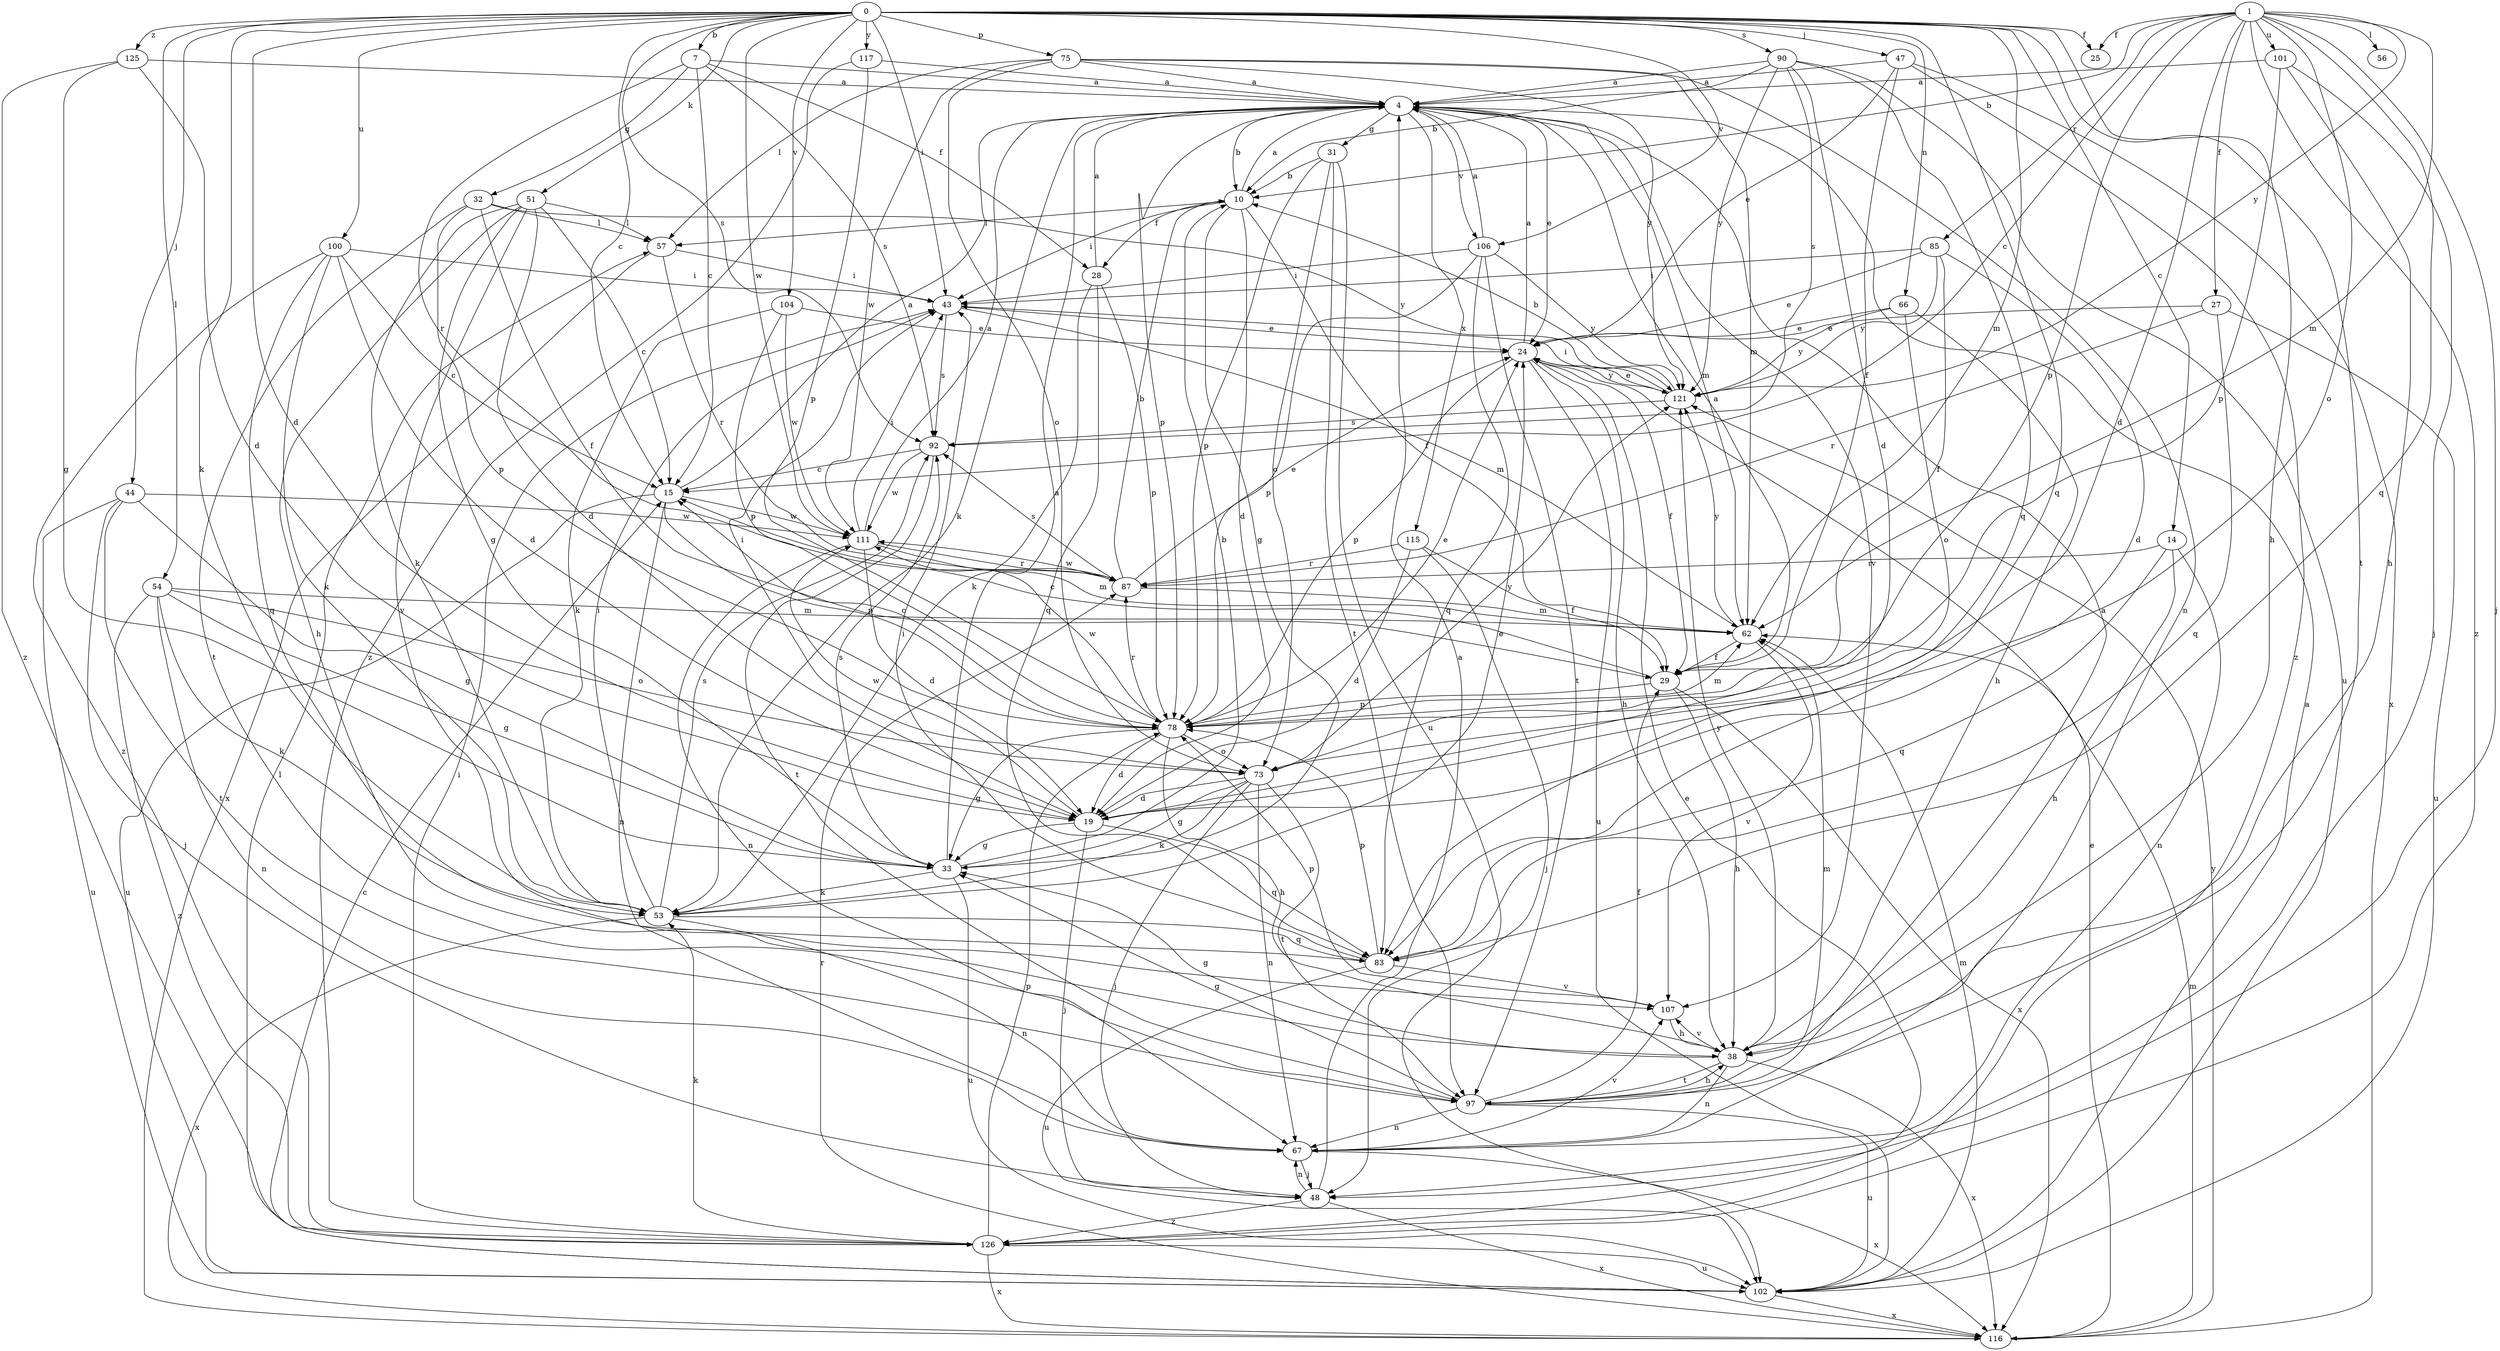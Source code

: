 strict digraph  {
0;
1;
4;
7;
10;
14;
15;
19;
24;
25;
27;
28;
29;
31;
32;
33;
38;
43;
44;
47;
48;
51;
53;
54;
56;
57;
62;
66;
67;
73;
75;
78;
83;
85;
87;
90;
92;
97;
100;
101;
102;
104;
106;
107;
111;
115;
116;
117;
121;
125;
126;
0 -> 7  [label=b];
0 -> 14  [label=c];
0 -> 15  [label=c];
0 -> 19  [label=d];
0 -> 25  [label=f];
0 -> 38  [label=h];
0 -> 43  [label=i];
0 -> 44  [label=j];
0 -> 47  [label=j];
0 -> 51  [label=k];
0 -> 53  [label=k];
0 -> 54  [label=l];
0 -> 62  [label=m];
0 -> 66  [label=n];
0 -> 75  [label=p];
0 -> 83  [label=q];
0 -> 90  [label=s];
0 -> 92  [label=s];
0 -> 97  [label=t];
0 -> 100  [label=u];
0 -> 104  [label=v];
0 -> 106  [label=v];
0 -> 111  [label=w];
0 -> 117  [label=y];
0 -> 125  [label=z];
1 -> 10  [label=b];
1 -> 15  [label=c];
1 -> 19  [label=d];
1 -> 25  [label=f];
1 -> 27  [label=f];
1 -> 48  [label=j];
1 -> 56  [label=l];
1 -> 62  [label=m];
1 -> 73  [label=o];
1 -> 78  [label=p];
1 -> 83  [label=q];
1 -> 85  [label=r];
1 -> 101  [label=u];
1 -> 121  [label=y];
1 -> 126  [label=z];
4 -> 10  [label=b];
4 -> 24  [label=e];
4 -> 31  [label=g];
4 -> 53  [label=k];
4 -> 62  [label=m];
4 -> 78  [label=p];
4 -> 106  [label=v];
4 -> 107  [label=v];
4 -> 115  [label=x];
7 -> 4  [label=a];
7 -> 15  [label=c];
7 -> 28  [label=f];
7 -> 32  [label=g];
7 -> 87  [label=r];
7 -> 92  [label=s];
10 -> 4  [label=a];
10 -> 19  [label=d];
10 -> 28  [label=f];
10 -> 29  [label=f];
10 -> 33  [label=g];
10 -> 43  [label=i];
10 -> 57  [label=l];
14 -> 38  [label=h];
14 -> 67  [label=n];
14 -> 83  [label=q];
14 -> 87  [label=r];
15 -> 4  [label=a];
15 -> 67  [label=n];
15 -> 78  [label=p];
15 -> 102  [label=u];
15 -> 111  [label=w];
19 -> 33  [label=g];
19 -> 48  [label=j];
19 -> 83  [label=q];
19 -> 111  [label=w];
24 -> 4  [label=a];
24 -> 29  [label=f];
24 -> 38  [label=h];
24 -> 78  [label=p];
24 -> 102  [label=u];
24 -> 121  [label=y];
27 -> 24  [label=e];
27 -> 83  [label=q];
27 -> 87  [label=r];
27 -> 102  [label=u];
28 -> 4  [label=a];
28 -> 53  [label=k];
28 -> 78  [label=p];
28 -> 83  [label=q];
29 -> 4  [label=a];
29 -> 15  [label=c];
29 -> 38  [label=h];
29 -> 78  [label=p];
29 -> 116  [label=x];
31 -> 10  [label=b];
31 -> 73  [label=o];
31 -> 78  [label=p];
31 -> 97  [label=t];
31 -> 102  [label=u];
32 -> 29  [label=f];
32 -> 57  [label=l];
32 -> 78  [label=p];
32 -> 97  [label=t];
32 -> 121  [label=y];
33 -> 4  [label=a];
33 -> 10  [label=b];
33 -> 53  [label=k];
33 -> 92  [label=s];
33 -> 102  [label=u];
38 -> 33  [label=g];
38 -> 67  [label=n];
38 -> 97  [label=t];
38 -> 107  [label=v];
38 -> 116  [label=x];
38 -> 121  [label=y];
43 -> 24  [label=e];
43 -> 62  [label=m];
43 -> 92  [label=s];
44 -> 33  [label=g];
44 -> 48  [label=j];
44 -> 97  [label=t];
44 -> 102  [label=u];
44 -> 111  [label=w];
47 -> 4  [label=a];
47 -> 24  [label=e];
47 -> 29  [label=f];
47 -> 116  [label=x];
47 -> 126  [label=z];
48 -> 4  [label=a];
48 -> 67  [label=n];
48 -> 116  [label=x];
48 -> 126  [label=z];
51 -> 15  [label=c];
51 -> 19  [label=d];
51 -> 33  [label=g];
51 -> 38  [label=h];
51 -> 53  [label=k];
51 -> 57  [label=l];
51 -> 107  [label=v];
53 -> 24  [label=e];
53 -> 43  [label=i];
53 -> 67  [label=n];
53 -> 83  [label=q];
53 -> 92  [label=s];
53 -> 116  [label=x];
54 -> 33  [label=g];
54 -> 53  [label=k];
54 -> 62  [label=m];
54 -> 67  [label=n];
54 -> 73  [label=o];
54 -> 126  [label=z];
57 -> 43  [label=i];
57 -> 87  [label=r];
57 -> 116  [label=x];
62 -> 29  [label=f];
62 -> 107  [label=v];
62 -> 121  [label=y];
66 -> 24  [label=e];
66 -> 38  [label=h];
66 -> 73  [label=o];
66 -> 121  [label=y];
67 -> 48  [label=j];
67 -> 107  [label=v];
67 -> 116  [label=x];
73 -> 19  [label=d];
73 -> 33  [label=g];
73 -> 43  [label=i];
73 -> 48  [label=j];
73 -> 53  [label=k];
73 -> 67  [label=n];
73 -> 97  [label=t];
73 -> 121  [label=y];
75 -> 4  [label=a];
75 -> 57  [label=l];
75 -> 62  [label=m];
75 -> 67  [label=n];
75 -> 73  [label=o];
75 -> 111  [label=w];
75 -> 121  [label=y];
78 -> 15  [label=c];
78 -> 19  [label=d];
78 -> 24  [label=e];
78 -> 33  [label=g];
78 -> 38  [label=h];
78 -> 62  [label=m];
78 -> 73  [label=o];
78 -> 87  [label=r];
78 -> 111  [label=w];
83 -> 43  [label=i];
83 -> 78  [label=p];
83 -> 102  [label=u];
83 -> 107  [label=v];
85 -> 19  [label=d];
85 -> 24  [label=e];
85 -> 29  [label=f];
85 -> 43  [label=i];
85 -> 121  [label=y];
87 -> 10  [label=b];
87 -> 24  [label=e];
87 -> 62  [label=m];
87 -> 92  [label=s];
87 -> 111  [label=w];
90 -> 4  [label=a];
90 -> 10  [label=b];
90 -> 19  [label=d];
90 -> 83  [label=q];
90 -> 92  [label=s];
90 -> 102  [label=u];
90 -> 121  [label=y];
92 -> 15  [label=c];
92 -> 97  [label=t];
92 -> 111  [label=w];
97 -> 4  [label=a];
97 -> 29  [label=f];
97 -> 33  [label=g];
97 -> 38  [label=h];
97 -> 62  [label=m];
97 -> 67  [label=n];
97 -> 102  [label=u];
100 -> 15  [label=c];
100 -> 19  [label=d];
100 -> 43  [label=i];
100 -> 53  [label=k];
100 -> 83  [label=q];
100 -> 126  [label=z];
101 -> 4  [label=a];
101 -> 38  [label=h];
101 -> 48  [label=j];
101 -> 78  [label=p];
102 -> 4  [label=a];
102 -> 15  [label=c];
102 -> 57  [label=l];
102 -> 62  [label=m];
102 -> 116  [label=x];
104 -> 24  [label=e];
104 -> 53  [label=k];
104 -> 78  [label=p];
104 -> 111  [label=w];
106 -> 4  [label=a];
106 -> 43  [label=i];
106 -> 78  [label=p];
106 -> 83  [label=q];
106 -> 97  [label=t];
106 -> 121  [label=y];
107 -> 38  [label=h];
107 -> 78  [label=p];
111 -> 4  [label=a];
111 -> 19  [label=d];
111 -> 43  [label=i];
111 -> 62  [label=m];
111 -> 67  [label=n];
111 -> 87  [label=r];
115 -> 19  [label=d];
115 -> 29  [label=f];
115 -> 48  [label=j];
115 -> 87  [label=r];
116 -> 24  [label=e];
116 -> 62  [label=m];
116 -> 87  [label=r];
116 -> 121  [label=y];
117 -> 4  [label=a];
117 -> 78  [label=p];
117 -> 126  [label=z];
121 -> 10  [label=b];
121 -> 24  [label=e];
121 -> 43  [label=i];
121 -> 92  [label=s];
125 -> 4  [label=a];
125 -> 19  [label=d];
125 -> 33  [label=g];
125 -> 126  [label=z];
126 -> 24  [label=e];
126 -> 43  [label=i];
126 -> 53  [label=k];
126 -> 78  [label=p];
126 -> 102  [label=u];
126 -> 116  [label=x];
}
